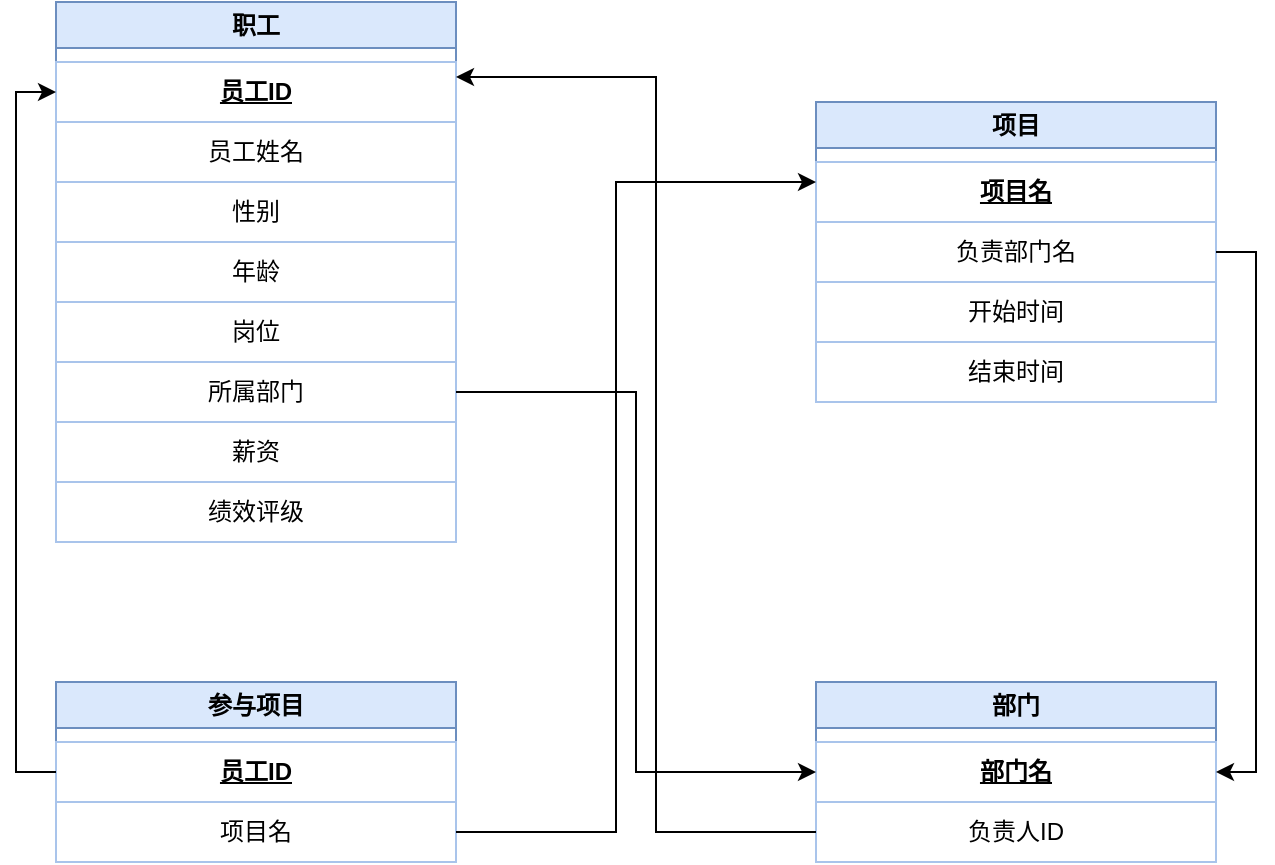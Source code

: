 <mxfile version="21.2.3" type="device">
  <diagram name="第 1 页" id="5kjJqf_ndcWOBapv8ov8">
    <mxGraphModel dx="1562" dy="861" grid="1" gridSize="10" guides="1" tooltips="1" connect="1" arrows="1" fold="1" page="1" pageScale="1" pageWidth="827" pageHeight="1169" math="0" shadow="0">
      <root>
        <mxCell id="0" />
        <mxCell id="1" parent="0" />
        <mxCell id="t6f_FqSWW0O6uTlnTDYf-6" value="职工" style="swimlane;whiteSpace=wrap;html=1;fillColor=#dae8fc;strokeColor=#6c8ebf;" parent="1" vertex="1">
          <mxGeometry x="120" y="180" width="200" height="270" as="geometry" />
        </mxCell>
        <mxCell id="t6f_FqSWW0O6uTlnTDYf-7" value="&lt;b&gt;&lt;u&gt;员工ID&lt;/u&gt;&lt;/b&gt;" style="text;html=1;strokeColor=#A9C4EB;fillColor=none;align=center;verticalAlign=middle;whiteSpace=wrap;rounded=0;" parent="t6f_FqSWW0O6uTlnTDYf-6" vertex="1">
          <mxGeometry y="30" width="200" height="30" as="geometry" />
        </mxCell>
        <mxCell id="t6f_FqSWW0O6uTlnTDYf-8" value="员工姓名" style="text;html=1;strokeColor=#A9C4EB;fillColor=none;align=center;verticalAlign=middle;whiteSpace=wrap;rounded=0;" parent="t6f_FqSWW0O6uTlnTDYf-6" vertex="1">
          <mxGeometry y="60" width="200" height="30" as="geometry" />
        </mxCell>
        <mxCell id="t6f_FqSWW0O6uTlnTDYf-9" value="性别" style="text;html=1;strokeColor=#A9C4EB;fillColor=none;align=center;verticalAlign=middle;whiteSpace=wrap;rounded=0;" parent="t6f_FqSWW0O6uTlnTDYf-6" vertex="1">
          <mxGeometry y="90" width="200" height="30" as="geometry" />
        </mxCell>
        <mxCell id="t6f_FqSWW0O6uTlnTDYf-10" value="年龄" style="text;html=1;strokeColor=#A9C4EB;fillColor=none;align=center;verticalAlign=middle;whiteSpace=wrap;rounded=0;" parent="t6f_FqSWW0O6uTlnTDYf-6" vertex="1">
          <mxGeometry y="120" width="200" height="30" as="geometry" />
        </mxCell>
        <mxCell id="t6f_FqSWW0O6uTlnTDYf-11" value="岗位" style="text;html=1;strokeColor=#A9C4EB;fillColor=none;align=center;verticalAlign=middle;whiteSpace=wrap;rounded=0;" parent="t6f_FqSWW0O6uTlnTDYf-6" vertex="1">
          <mxGeometry y="150" width="200" height="30" as="geometry" />
        </mxCell>
        <mxCell id="t6f_FqSWW0O6uTlnTDYf-12" value="所属部门" style="text;html=1;strokeColor=#A9C4EB;fillColor=none;align=center;verticalAlign=middle;whiteSpace=wrap;rounded=0;" parent="t6f_FqSWW0O6uTlnTDYf-6" vertex="1">
          <mxGeometry y="180" width="200" height="30" as="geometry" />
        </mxCell>
        <mxCell id="t6f_FqSWW0O6uTlnTDYf-13" value="薪资" style="text;html=1;strokeColor=#A9C4EB;fillColor=none;align=center;verticalAlign=middle;whiteSpace=wrap;rounded=0;" parent="t6f_FqSWW0O6uTlnTDYf-6" vertex="1">
          <mxGeometry y="210" width="200" height="30" as="geometry" />
        </mxCell>
        <mxCell id="t6f_FqSWW0O6uTlnTDYf-14" value="绩效评级" style="text;html=1;strokeColor=#A9C4EB;fillColor=none;align=center;verticalAlign=middle;whiteSpace=wrap;rounded=0;" parent="t6f_FqSWW0O6uTlnTDYf-6" vertex="1">
          <mxGeometry y="240" width="200" height="30" as="geometry" />
        </mxCell>
        <mxCell id="t6f_FqSWW0O6uTlnTDYf-16" value="项目" style="swimlane;whiteSpace=wrap;html=1;fillColor=#dae8fc;strokeColor=#6c8ebf;" parent="1" vertex="1">
          <mxGeometry x="500" y="230" width="200" height="150" as="geometry" />
        </mxCell>
        <mxCell id="t6f_FqSWW0O6uTlnTDYf-17" value="&lt;b&gt;&lt;u&gt;项目名&lt;/u&gt;&lt;/b&gt;" style="text;html=1;strokeColor=#A9C4EB;fillColor=none;align=center;verticalAlign=middle;whiteSpace=wrap;rounded=0;" parent="t6f_FqSWW0O6uTlnTDYf-16" vertex="1">
          <mxGeometry y="30" width="200" height="30" as="geometry" />
        </mxCell>
        <mxCell id="t6f_FqSWW0O6uTlnTDYf-18" value="负责部门名" style="text;html=1;strokeColor=#A9C4EB;fillColor=none;align=center;verticalAlign=middle;whiteSpace=wrap;rounded=0;" parent="t6f_FqSWW0O6uTlnTDYf-16" vertex="1">
          <mxGeometry y="60" width="200" height="30" as="geometry" />
        </mxCell>
        <mxCell id="t6f_FqSWW0O6uTlnTDYf-19" value="开始时间" style="text;html=1;strokeColor=#A9C4EB;fillColor=none;align=center;verticalAlign=middle;whiteSpace=wrap;rounded=0;" parent="t6f_FqSWW0O6uTlnTDYf-16" vertex="1">
          <mxGeometry y="90" width="200" height="30" as="geometry" />
        </mxCell>
        <mxCell id="t6f_FqSWW0O6uTlnTDYf-20" value="结束时间" style="text;html=1;strokeColor=#A9C4EB;fillColor=none;align=center;verticalAlign=middle;whiteSpace=wrap;rounded=0;" parent="t6f_FqSWW0O6uTlnTDYf-16" vertex="1">
          <mxGeometry y="120" width="200" height="30" as="geometry" />
        </mxCell>
        <mxCell id="t6f_FqSWW0O6uTlnTDYf-26" value="部门" style="swimlane;whiteSpace=wrap;html=1;fillColor=#dae8fc;strokeColor=#6c8ebf;" parent="1" vertex="1">
          <mxGeometry x="500" y="520" width="200" height="90" as="geometry" />
        </mxCell>
        <mxCell id="t6f_FqSWW0O6uTlnTDYf-27" value="&lt;b&gt;&lt;u&gt;部门名&lt;/u&gt;&lt;/b&gt;" style="text;html=1;strokeColor=#A9C4EB;fillColor=none;align=center;verticalAlign=middle;whiteSpace=wrap;rounded=0;" parent="t6f_FqSWW0O6uTlnTDYf-26" vertex="1">
          <mxGeometry y="30" width="200" height="30" as="geometry" />
        </mxCell>
        <mxCell id="t6f_FqSWW0O6uTlnTDYf-28" value="负责人ID" style="text;html=1;strokeColor=#A9C4EB;fillColor=none;align=center;verticalAlign=middle;whiteSpace=wrap;rounded=0;" parent="t6f_FqSWW0O6uTlnTDYf-26" vertex="1">
          <mxGeometry y="60" width="200" height="30" as="geometry" />
        </mxCell>
        <mxCell id="t6f_FqSWW0O6uTlnTDYf-31" value="参与项目" style="swimlane;whiteSpace=wrap;html=1;fillColor=#dae8fc;strokeColor=#6c8ebf;" parent="1" vertex="1">
          <mxGeometry x="120" y="520" width="200" height="90" as="geometry" />
        </mxCell>
        <mxCell id="t6f_FqSWW0O6uTlnTDYf-32" value="&lt;b&gt;&lt;u&gt;员工ID&lt;/u&gt;&lt;/b&gt;" style="text;html=1;strokeColor=#A9C4EB;fillColor=none;align=center;verticalAlign=middle;whiteSpace=wrap;rounded=0;" parent="t6f_FqSWW0O6uTlnTDYf-31" vertex="1">
          <mxGeometry y="30" width="200" height="30" as="geometry" />
        </mxCell>
        <mxCell id="t6f_FqSWW0O6uTlnTDYf-33" value="" style="text;html=1;strokeColor=#A9C4EB;fillColor=none;align=center;verticalAlign=middle;whiteSpace=wrap;rounded=0;fontStyle=5" parent="t6f_FqSWW0O6uTlnTDYf-31" vertex="1">
          <mxGeometry y="60" width="200" height="30" as="geometry" />
        </mxCell>
        <mxCell id="uAMxg5DpTzGZVFwR99tg-1" value="项目名" style="text;html=1;strokeColor=#A9C4EB;fillColor=none;align=center;verticalAlign=middle;whiteSpace=wrap;rounded=0;" vertex="1" parent="t6f_FqSWW0O6uTlnTDYf-31">
          <mxGeometry y="60" width="200" height="30" as="geometry" />
        </mxCell>
        <mxCell id="t6f_FqSWW0O6uTlnTDYf-34" style="edgeStyle=orthogonalEdgeStyle;rounded=0;orthogonalLoop=1;jettySize=auto;html=1;entryX=0;entryY=0.5;entryDx=0;entryDy=0;" parent="1" source="t6f_FqSWW0O6uTlnTDYf-12" target="t6f_FqSWW0O6uTlnTDYf-27" edge="1">
          <mxGeometry relative="1" as="geometry" />
        </mxCell>
        <mxCell id="t6f_FqSWW0O6uTlnTDYf-35" style="edgeStyle=orthogonalEdgeStyle;rounded=0;orthogonalLoop=1;jettySize=auto;html=1;entryX=1;entryY=0.25;entryDx=0;entryDy=0;" parent="1" source="t6f_FqSWW0O6uTlnTDYf-28" target="t6f_FqSWW0O6uTlnTDYf-7" edge="1">
          <mxGeometry relative="1" as="geometry">
            <Array as="points">
              <mxPoint x="420" y="595" />
              <mxPoint x="420" y="217" />
            </Array>
          </mxGeometry>
        </mxCell>
        <mxCell id="t6f_FqSWW0O6uTlnTDYf-36" style="edgeStyle=orthogonalEdgeStyle;rounded=0;orthogonalLoop=1;jettySize=auto;html=1;entryX=1;entryY=0.5;entryDx=0;entryDy=0;" parent="1" source="t6f_FqSWW0O6uTlnTDYf-18" target="t6f_FqSWW0O6uTlnTDYf-27" edge="1">
          <mxGeometry relative="1" as="geometry">
            <Array as="points">
              <mxPoint x="720" y="305" />
              <mxPoint x="720" y="565" />
            </Array>
          </mxGeometry>
        </mxCell>
        <mxCell id="t6f_FqSWW0O6uTlnTDYf-37" style="edgeStyle=orthogonalEdgeStyle;rounded=0;orthogonalLoop=1;jettySize=auto;html=1;entryX=0;entryY=0.5;entryDx=0;entryDy=0;" parent="1" source="t6f_FqSWW0O6uTlnTDYf-32" target="t6f_FqSWW0O6uTlnTDYf-7" edge="1">
          <mxGeometry relative="1" as="geometry">
            <Array as="points">
              <mxPoint x="100" y="565" />
              <mxPoint x="100" y="225" />
            </Array>
          </mxGeometry>
        </mxCell>
        <mxCell id="t6f_FqSWW0O6uTlnTDYf-38" style="edgeStyle=orthogonalEdgeStyle;rounded=0;orthogonalLoop=1;jettySize=auto;html=1;" parent="1" source="t6f_FqSWW0O6uTlnTDYf-33" edge="1">
          <mxGeometry relative="1" as="geometry">
            <mxPoint x="500" y="270" as="targetPoint" />
            <Array as="points">
              <mxPoint x="400" y="595" />
              <mxPoint x="400" y="270" />
              <mxPoint x="500" y="270" />
            </Array>
          </mxGeometry>
        </mxCell>
      </root>
    </mxGraphModel>
  </diagram>
</mxfile>
